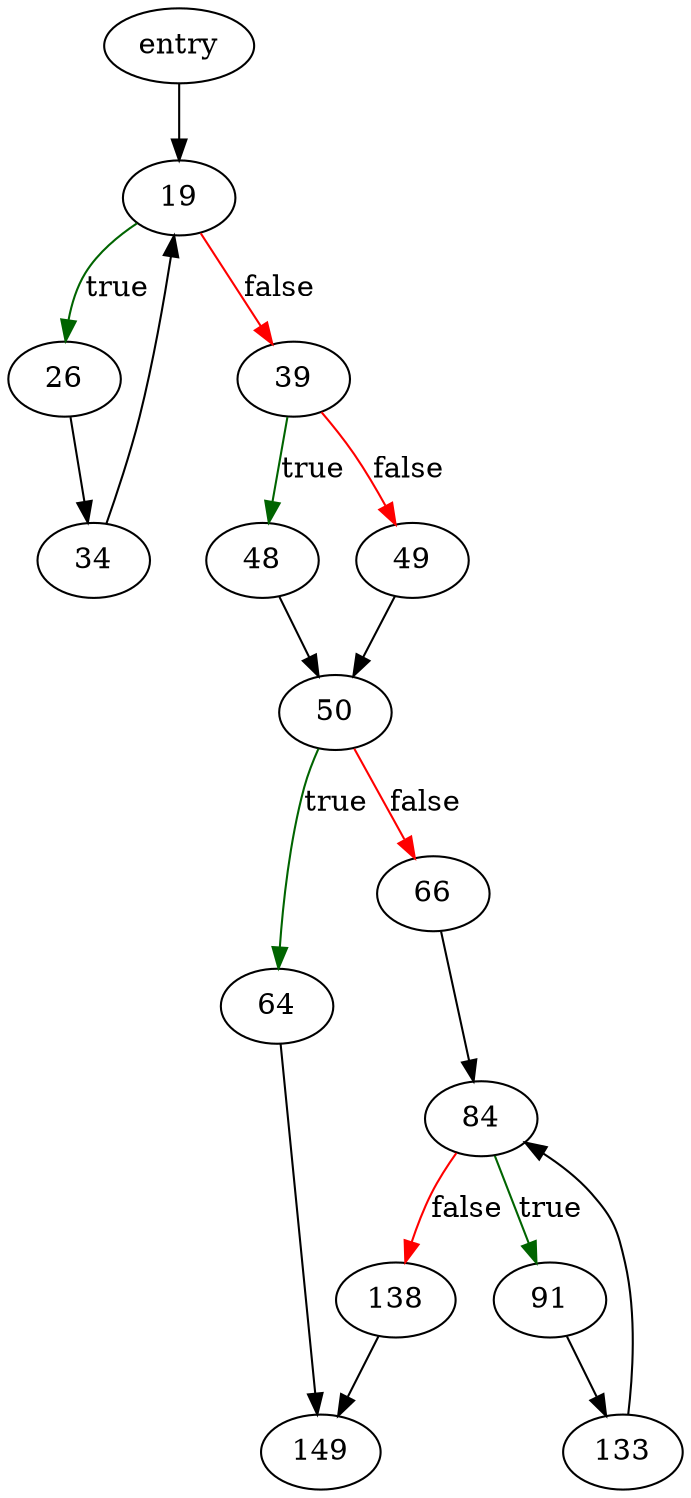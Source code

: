 digraph "createTableStmt" {
	// Node definitions.
	2 [label=entry];
	19;
	26;
	34;
	39;
	48;
	49;
	50;
	64;
	66;
	84;
	91;
	133;
	138;
	149;

	// Edge definitions.
	2 -> 19;
	19 -> 26 [
		color=darkgreen
		label=true
	];
	19 -> 39 [
		color=red
		label=false
	];
	26 -> 34;
	34 -> 19;
	39 -> 48 [
		color=darkgreen
		label=true
	];
	39 -> 49 [
		color=red
		label=false
	];
	48 -> 50;
	49 -> 50;
	50 -> 64 [
		color=darkgreen
		label=true
	];
	50 -> 66 [
		color=red
		label=false
	];
	64 -> 149;
	66 -> 84;
	84 -> 91 [
		color=darkgreen
		label=true
	];
	84 -> 138 [
		color=red
		label=false
	];
	91 -> 133;
	133 -> 84;
	138 -> 149;
}